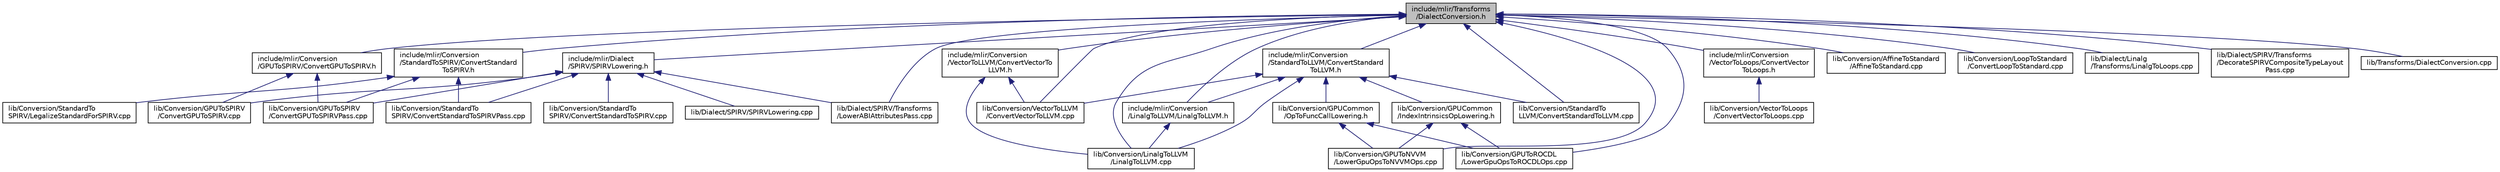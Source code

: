 digraph "include/mlir/Transforms/DialectConversion.h"
{
  bgcolor="transparent";
  edge [fontname="Helvetica",fontsize="10",labelfontname="Helvetica",labelfontsize="10"];
  node [fontname="Helvetica",fontsize="10",shape=record];
  Node50 [label="include/mlir/Transforms\l/DialectConversion.h",height=0.2,width=0.4,color="black", fillcolor="grey75", style="filled", fontcolor="black"];
  Node50 -> Node51 [dir="back",color="midnightblue",fontsize="10",style="solid",fontname="Helvetica"];
  Node51 [label="include/mlir/Conversion\l/GPUToSPIRV/ConvertGPUToSPIRV.h",height=0.2,width=0.4,color="black",URL="$ConvertGPUToSPIRV_8h.html"];
  Node51 -> Node52 [dir="back",color="midnightblue",fontsize="10",style="solid",fontname="Helvetica"];
  Node52 [label="lib/Conversion/GPUToSPIRV\l/ConvertGPUToSPIRV.cpp",height=0.2,width=0.4,color="black",URL="$ConvertGPUToSPIRV_8cpp.html"];
  Node51 -> Node53 [dir="back",color="midnightblue",fontsize="10",style="solid",fontname="Helvetica"];
  Node53 [label="lib/Conversion/GPUToSPIRV\l/ConvertGPUToSPIRVPass.cpp",height=0.2,width=0.4,color="black",URL="$ConvertGPUToSPIRVPass_8cpp.html"];
  Node50 -> Node54 [dir="back",color="midnightblue",fontsize="10",style="solid",fontname="Helvetica"];
  Node54 [label="include/mlir/Conversion\l/LinalgToLLVM/LinalgToLLVM.h",height=0.2,width=0.4,color="black",URL="$LinalgToLLVM_8h.html"];
  Node54 -> Node55 [dir="back",color="midnightblue",fontsize="10",style="solid",fontname="Helvetica"];
  Node55 [label="lib/Conversion/LinalgToLLVM\l/LinalgToLLVM.cpp",height=0.2,width=0.4,color="black",URL="$LinalgToLLVM_8cpp.html"];
  Node50 -> Node56 [dir="back",color="midnightblue",fontsize="10",style="solid",fontname="Helvetica"];
  Node56 [label="include/mlir/Conversion\l/StandardToLLVM/ConvertStandard\lToLLVM.h",height=0.2,width=0.4,color="black",URL="$ConvertStandardToLLVM_8h.html"];
  Node56 -> Node54 [dir="back",color="midnightblue",fontsize="10",style="solid",fontname="Helvetica"];
  Node56 -> Node57 [dir="back",color="midnightblue",fontsize="10",style="solid",fontname="Helvetica"];
  Node57 [label="lib/Conversion/GPUCommon\l/IndexIntrinsicsOpLowering.h",height=0.2,width=0.4,color="black",URL="$IndexIntrinsicsOpLowering_8h.html"];
  Node57 -> Node58 [dir="back",color="midnightblue",fontsize="10",style="solid",fontname="Helvetica"];
  Node58 [label="lib/Conversion/GPUToNVVM\l/LowerGpuOpsToNVVMOps.cpp",height=0.2,width=0.4,color="black",URL="$LowerGpuOpsToNVVMOps_8cpp.html"];
  Node57 -> Node59 [dir="back",color="midnightblue",fontsize="10",style="solid",fontname="Helvetica"];
  Node59 [label="lib/Conversion/GPUToROCDL\l/LowerGpuOpsToROCDLOps.cpp",height=0.2,width=0.4,color="black",URL="$LowerGpuOpsToROCDLOps_8cpp.html"];
  Node56 -> Node60 [dir="back",color="midnightblue",fontsize="10",style="solid",fontname="Helvetica"];
  Node60 [label="lib/Conversion/GPUCommon\l/OpToFuncCallLowering.h",height=0.2,width=0.4,color="black",URL="$OpToFuncCallLowering_8h.html"];
  Node60 -> Node58 [dir="back",color="midnightblue",fontsize="10",style="solid",fontname="Helvetica"];
  Node60 -> Node59 [dir="back",color="midnightblue",fontsize="10",style="solid",fontname="Helvetica"];
  Node56 -> Node55 [dir="back",color="midnightblue",fontsize="10",style="solid",fontname="Helvetica"];
  Node56 -> Node61 [dir="back",color="midnightblue",fontsize="10",style="solid",fontname="Helvetica"];
  Node61 [label="lib/Conversion/StandardTo\lLLVM/ConvertStandardToLLVM.cpp",height=0.2,width=0.4,color="black",URL="$ConvertStandardToLLVM_8cpp.html"];
  Node56 -> Node62 [dir="back",color="midnightblue",fontsize="10",style="solid",fontname="Helvetica"];
  Node62 [label="lib/Conversion/VectorToLLVM\l/ConvertVectorToLLVM.cpp",height=0.2,width=0.4,color="black",URL="$ConvertVectorToLLVM_8cpp.html"];
  Node50 -> Node63 [dir="back",color="midnightblue",fontsize="10",style="solid",fontname="Helvetica"];
  Node63 [label="include/mlir/Conversion\l/StandardToSPIRV/ConvertStandard\lToSPIRV.h",height=0.2,width=0.4,color="black",URL="$ConvertStandardToSPIRV_8h.html"];
  Node63 -> Node53 [dir="back",color="midnightblue",fontsize="10",style="solid",fontname="Helvetica"];
  Node63 -> Node64 [dir="back",color="midnightblue",fontsize="10",style="solid",fontname="Helvetica"];
  Node64 [label="lib/Conversion/StandardTo\lSPIRV/ConvertStandardToSPIRVPass.cpp",height=0.2,width=0.4,color="black",URL="$ConvertStandardToSPIRVPass_8cpp.html"];
  Node63 -> Node65 [dir="back",color="midnightblue",fontsize="10",style="solid",fontname="Helvetica"];
  Node65 [label="lib/Conversion/StandardTo\lSPIRV/LegalizeStandardForSPIRV.cpp",height=0.2,width=0.4,color="black",URL="$LegalizeStandardForSPIRV_8cpp.html"];
  Node50 -> Node66 [dir="back",color="midnightblue",fontsize="10",style="solid",fontname="Helvetica"];
  Node66 [label="include/mlir/Conversion\l/VectorToLLVM/ConvertVectorTo\lLLVM.h",height=0.2,width=0.4,color="black",URL="$ConvertVectorToLLVM_8h.html"];
  Node66 -> Node55 [dir="back",color="midnightblue",fontsize="10",style="solid",fontname="Helvetica"];
  Node66 -> Node62 [dir="back",color="midnightblue",fontsize="10",style="solid",fontname="Helvetica"];
  Node50 -> Node67 [dir="back",color="midnightblue",fontsize="10",style="solid",fontname="Helvetica"];
  Node67 [label="include/mlir/Conversion\l/VectorToLoops/ConvertVector\lToLoops.h",height=0.2,width=0.4,color="black",URL="$ConvertVectorToLoops_8h.html"];
  Node67 -> Node68 [dir="back",color="midnightblue",fontsize="10",style="solid",fontname="Helvetica"];
  Node68 [label="lib/Conversion/VectorToLoops\l/ConvertVectorToLoops.cpp",height=0.2,width=0.4,color="black",URL="$ConvertVectorToLoops_8cpp.html"];
  Node50 -> Node69 [dir="back",color="midnightblue",fontsize="10",style="solid",fontname="Helvetica"];
  Node69 [label="include/mlir/Dialect\l/SPIRV/SPIRVLowering.h",height=0.2,width=0.4,color="black",URL="$SPIRVLowering_8h.html"];
  Node69 -> Node52 [dir="back",color="midnightblue",fontsize="10",style="solid",fontname="Helvetica"];
  Node69 -> Node53 [dir="back",color="midnightblue",fontsize="10",style="solid",fontname="Helvetica"];
  Node69 -> Node70 [dir="back",color="midnightblue",fontsize="10",style="solid",fontname="Helvetica"];
  Node70 [label="lib/Conversion/StandardTo\lSPIRV/ConvertStandardToSPIRV.cpp",height=0.2,width=0.4,color="black",URL="$ConvertStandardToSPIRV_8cpp.html"];
  Node69 -> Node64 [dir="back",color="midnightblue",fontsize="10",style="solid",fontname="Helvetica"];
  Node69 -> Node71 [dir="back",color="midnightblue",fontsize="10",style="solid",fontname="Helvetica"];
  Node71 [label="lib/Dialect/SPIRV/SPIRVLowering.cpp",height=0.2,width=0.4,color="black",URL="$SPIRVLowering_8cpp.html"];
  Node69 -> Node72 [dir="back",color="midnightblue",fontsize="10",style="solid",fontname="Helvetica"];
  Node72 [label="lib/Dialect/SPIRV/Transforms\l/LowerABIAttributesPass.cpp",height=0.2,width=0.4,color="black",URL="$LowerABIAttributesPass_8cpp.html"];
  Node50 -> Node73 [dir="back",color="midnightblue",fontsize="10",style="solid",fontname="Helvetica"];
  Node73 [label="lib/Conversion/AffineToStandard\l/AffineToStandard.cpp",height=0.2,width=0.4,color="black",URL="$AffineToStandard_8cpp.html"];
  Node50 -> Node58 [dir="back",color="midnightblue",fontsize="10",style="solid",fontname="Helvetica"];
  Node50 -> Node59 [dir="back",color="midnightblue",fontsize="10",style="solid",fontname="Helvetica"];
  Node50 -> Node55 [dir="back",color="midnightblue",fontsize="10",style="solid",fontname="Helvetica"];
  Node50 -> Node74 [dir="back",color="midnightblue",fontsize="10",style="solid",fontname="Helvetica"];
  Node74 [label="lib/Conversion/LoopToStandard\l/ConvertLoopToStandard.cpp",height=0.2,width=0.4,color="black",URL="$ConvertLoopToStandard_8cpp.html"];
  Node50 -> Node61 [dir="back",color="midnightblue",fontsize="10",style="solid",fontname="Helvetica"];
  Node50 -> Node62 [dir="back",color="midnightblue",fontsize="10",style="solid",fontname="Helvetica"];
  Node50 -> Node75 [dir="back",color="midnightblue",fontsize="10",style="solid",fontname="Helvetica"];
  Node75 [label="lib/Dialect/Linalg\l/Transforms/LinalgToLoops.cpp",height=0.2,width=0.4,color="black",URL="$LinalgToLoops_8cpp.html"];
  Node50 -> Node76 [dir="back",color="midnightblue",fontsize="10",style="solid",fontname="Helvetica"];
  Node76 [label="lib/Dialect/SPIRV/Transforms\l/DecorateSPIRVCompositeTypeLayout\lPass.cpp",height=0.2,width=0.4,color="black",URL="$DecorateSPIRVCompositeTypeLayoutPass_8cpp.html"];
  Node50 -> Node72 [dir="back",color="midnightblue",fontsize="10",style="solid",fontname="Helvetica"];
  Node50 -> Node77 [dir="back",color="midnightblue",fontsize="10",style="solid",fontname="Helvetica"];
  Node77 [label="lib/Transforms/DialectConversion.cpp",height=0.2,width=0.4,color="black",URL="$DialectConversion_8cpp.html"];
}
